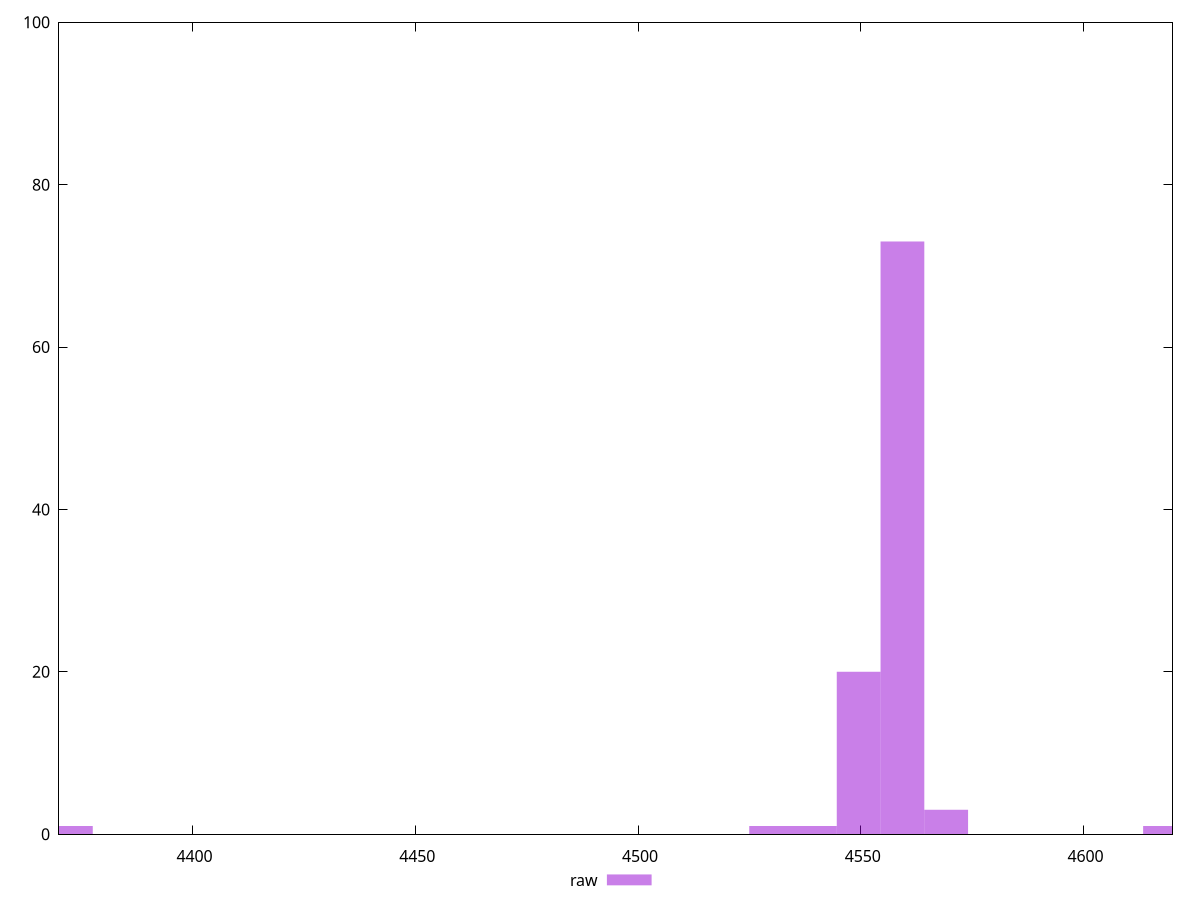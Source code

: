 reset

$raw <<EOF
4372.665304080503 1
4549.537159077017 20
4618.320658242329 1
4559.363373243491 73
4569.189587409964 3
4539.710944910545 1
4529.884730744071 1
EOF

set key outside below
set boxwidth 9.82621416647304
set xrange [4370:4620]
set yrange [0:100]
set style fill transparent solid 0.5 noborder
set terminal svg size 640, 490 enhanced background rgb 'white'
set output "report_00007_2020-12-11T15:55:29.892Z/unused-javascript/samples/pages+cached/raw/histogram.svg"

plot $raw title "raw" with boxes

reset
